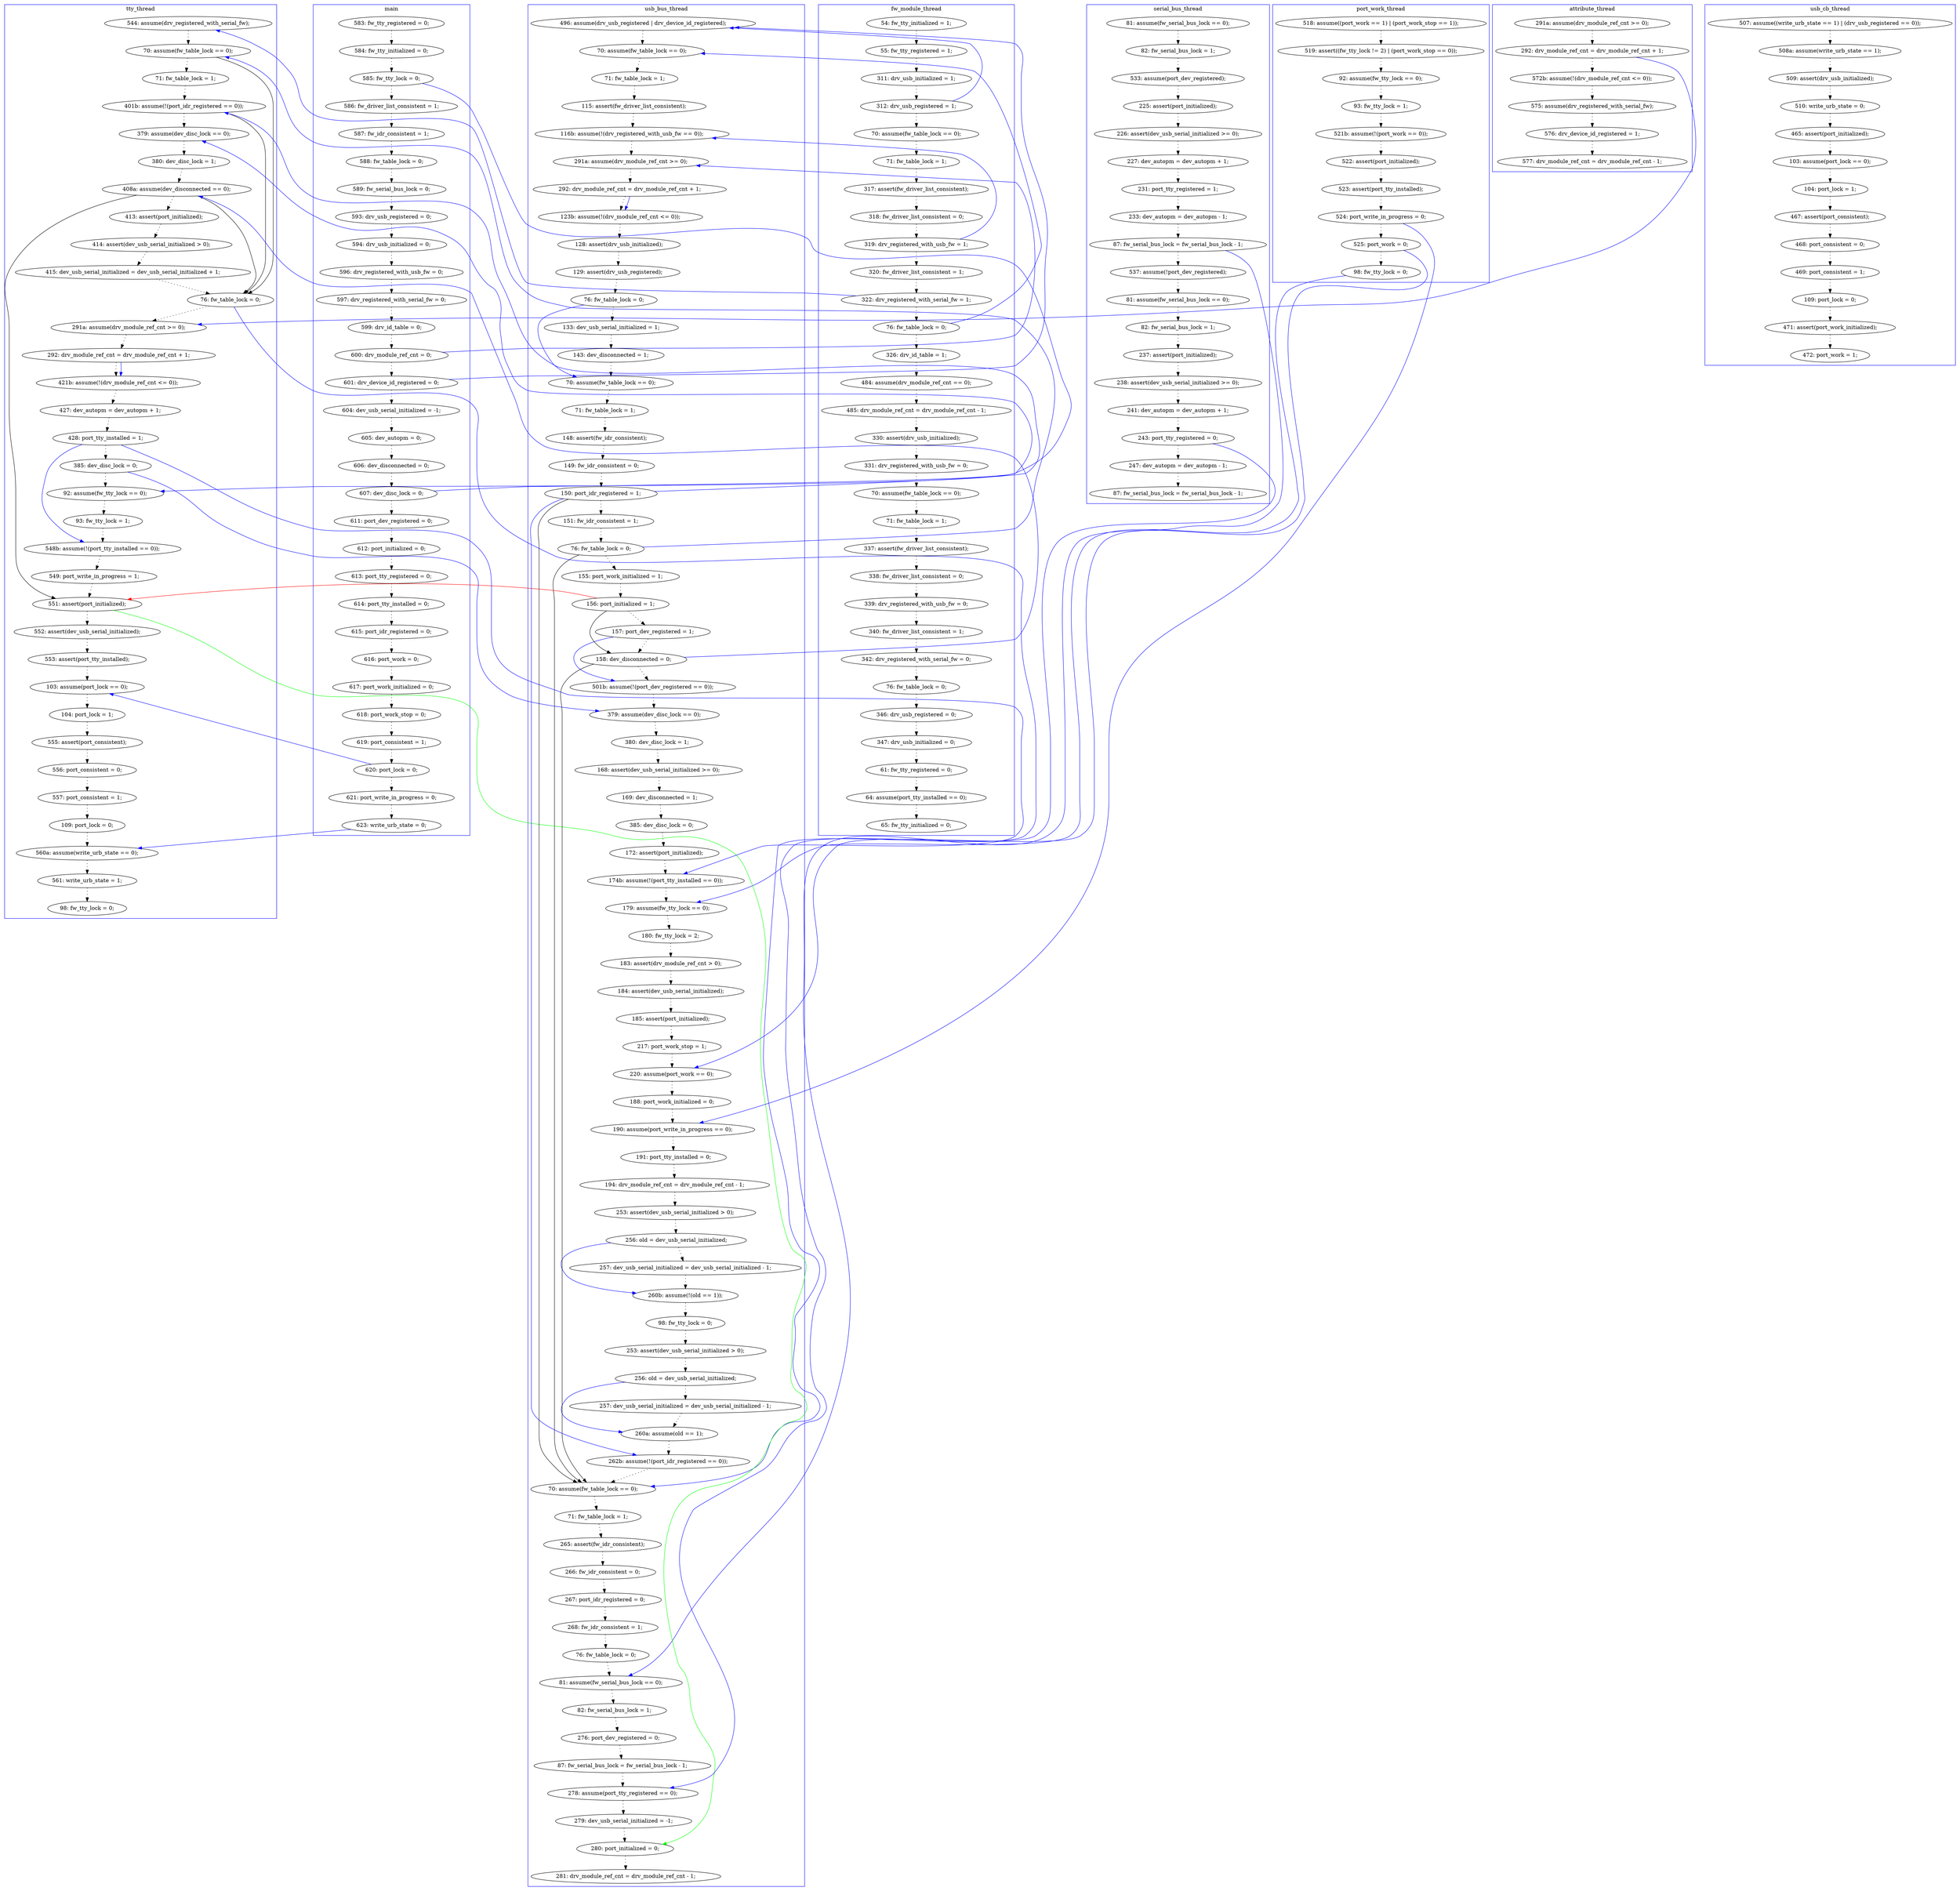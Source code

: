 digraph ProofObject {
	100 -> 152 [style = dotted, color = black]
	14 -> 75 [color = Blue, constraint = false]
	347 -> 348 [style = dotted, color = black]
	210 -> 211 [style = dotted, color = black]
	165 -> 194 [style = dotted, color = black]
	129 -> 165 [color = Blue, constraint = false]
	88 -> 95 [style = dotted, color = black]
	22 -> 23 [style = dotted, color = black]
	63 -> 128 [style = dotted, color = black]
	31 -> 235 [color = Blue, constraint = false]
	321 -> 323 [style = dotted, color = black]
	15 -> 16 [style = dotted, color = black]
	55 -> 57 [style = dotted, color = black]
	117 -> 121 [style = dotted, color = black]
	28 -> 29 [style = dotted, color = black]
	229 -> 232 [style = dotted, color = black]
	4 -> 203 [color = Blue, constraint = false]
	331 -> 332 [style = dotted, color = black]
	366 -> 367 [style = dotted, color = black]
	274 -> 287 [color = Blue, constraint = false]
	297 -> 298 [style = dotted, color = black]
	63 -> 65 [color = Blue, constraint = false]
	179 -> 182 [style = dotted, color = black]
	16 -> 17 [style = dotted, color = black]
	5 -> 6 [style = dotted, color = black]
	195 -> 199 [style = dotted, color = black]
	281 -> 282 [style = dotted, color = black]
	248 -> 249 [style = dotted, color = black]
	291 -> 292 [style = dotted, color = black]
	398 -> 399 [style = dotted, color = black]
	98 -> 127 [style = dotted, color = black]
	140 -> 144 [style = dotted, color = black]
	27 -> 28 [style = dotted, color = black]
	274 -> 277 [style = dotted, color = black]
	256 -> 258 [style = dotted, color = black]
	132 -> 135 [style = dotted, color = black]
	252 -> 253 [style = dotted, color = black]
	330 -> 331 [style = dotted, color = black]
	139 -> 140 [style = dotted, color = black]
	149 -> 347 [color = Blue, constraint = false]
	12 -> 13 [style = dotted, color = black]
	316 -> 318 [style = dotted, color = black]
	410 -> 411 [style = dotted, color = black]
	169 -> 173 [style = dotted, color = black]
	326 -> 327 [style = dotted, color = black]
	208 -> 216 [style = dotted, color = black]
	144 -> 145 [style = dotted, color = black]
	15 -> 54 [color = Blue, constraint = false]
	131 -> 132 [style = dotted, color = black]
	261 -> 262 [style = dotted, color = black]
	25 -> 26 [style = dotted, color = black]
	318 -> 319 [style = dotted, color = black]
	301 -> 305 [style = dotted, color = black]
	121 -> 123 [style = dotted, color = black]
	371 -> 372 [style = dotted, color = black]
	249 -> 251 [style = dotted, color = black]
	59 -> 63 [style = dotted, color = black]
	69 -> 71 [style = dotted, color = black]
	166 -> 213 [color = Black]
	319 -> 321 [style = dotted, color = black]
	214 -> 215 [style = dotted, color = black]
	258 -> 259 [style = dotted, color = black]
	75 -> 76 [style = dotted, color = black]
	332 -> 335 [style = dotted, color = black]
	242 -> 245 [style = dotted, color = black]
	367 -> 369 [style = dotted, color = black]
	124 -> 213 [color = Red, constraint = false]
	173 -> 178 [style = dotted, color = black]
	43 -> 44 [style = dotted, color = black]
	65 -> 66 [style = dotted, color = black]
	36 -> 38 [style = dotted, color = black]
	109 -> 110 [style = dotted, color = black]
	95 -> 98 [style = dotted, color = black]
	245 -> 248 [style = dotted, color = black]
	253 -> 256 [style = dotted, color = black]
	121 -> 152 [color = Blue, constraint = false]
	348 -> 350 [style = dotted, color = black]
	211 -> 213 [style = dotted, color = black]
	29 -> 30 [style = dotted, color = black]
	187 -> 189 [style = dotted, color = black]
	44 -> 54 [color = Blue, constraint = false]
	270 -> 271 [style = dotted, color = black]
	156 -> 173 [color = Black]
	182 -> 187 [style = dotted, color = black]
	55 -> 71 [color = Blue, constraint = false]
	83 -> 85 [style = dotted, color = black]
	407 -> 410 [style = dotted, color = black]
	215 -> 220 [style = dotted, color = black]
	285 -> 287 [style = dotted, color = black]
	271 -> 272 [style = dotted, color = black]
	24 -> 25 [style = dotted, color = black]
	76 -> 80 [style = dotted, color = black]
	29 -> 220 [color = Blue, constraint = false]
	153 -> 156 [style = dotted, color = black]
	57 -> 59 [style = dotted, color = black]
	166 -> 173 [color = Black]
	19 -> 161 [color = Blue, constraint = false]
	329 -> 330 [style = dotted, color = black]
	3 -> 4 [style = dotted, color = black]
	282 -> 285 [style = dotted, color = black]
	149 -> 352 [style = dotted, color = black]
	110 -> 112 [style = dotted, color = black]
	221 -> 224 [style = dotted, color = black]
	189 -> 192 [style = dotted, color = black]
	128 -> 376 [style = dotted, color = black]
	237 -> 240 [style = dotted, color = black]
	203 -> 204 [style = dotted, color = black]
	14 -> 15 [style = dotted, color = black]
	178 -> 179 [style = dotted, color = black]
	266 -> 267 [style = dotted, color = black]
	54 -> 65 [style = dotted, color = black]
	411 -> 416 [style = dotted, color = black]
	19 -> 20 [style = dotted, color = black]
	179 -> 182 [color = Blue, constraint = false]
	129 -> 150 [style = dotted, color = black]
	251 -> 252 [style = dotted, color = black]
	228 -> 229 [style = dotted, color = black]
	388 -> 393 [style = dotted, color = black]
	235 -> 236 [style = dotted, color = black]
	17 -> 18 [style = dotted, color = black]
	87 -> 88 [style = dotted, color = black]
	298 -> 301 [color = Blue, constraint = false]
	106 -> 109 [style = dotted, color = black]
	91 -> 109 [color = Blue, constraint = false]
	298 -> 299 [style = dotted, color = black]
	335 -> 347 [style = dotted, color = black]
	241 -> 242 [style = dotted, color = black]
	44 -> 48 [style = dotted, color = black]
	201 -> 208 [style = dotted, color = black]
	116 -> 156 [color = Blue, constraint = false]
	21 -> 22 [style = dotted, color = black]
	318 -> 321 [color = Blue, constraint = false]
	156 -> 161 [style = dotted, color = black]
	9 -> 10 [style = dotted, color = black]
	279 -> 280 [style = dotted, color = black]
	220 -> 221 [style = dotted, color = black]
	273 -> 274 [style = dotted, color = black]
	236 -> 264 [style = dotted, color = black]
	49 -> 51 [style = dotted, color = black]
	204 -> 210 [style = dotted, color = black]
	80 -> 83 [style = dotted, color = black]
	2 -> 3 [style = dotted, color = black]
	396 -> 397 [style = dotted, color = black]
	127 -> 183 [style = dotted, color = black]
	76 -> 80 [color = Blue, constraint = false]
	8 -> 9 [style = dotted, color = black]
	135 -> 138 [style = dotted, color = black]
	240 -> 241 [style = dotted, color = black]
	199 -> 201 [style = dotted, color = black]
	152 -> 173 [color = Black]
	350 -> 355 [style = dotted, color = black]
	387 -> 408 [style = dotted, color = black]
	394 -> 396 [style = dotted, color = black]
	323 -> 326 [style = dotted, color = black]
	116 -> 326 [color = Black]
	358 -> 359 [style = dotted, color = black]
	299 -> 301 [style = dotted, color = black]
	305 -> 316 [style = dotted, color = black]
	355 -> 371 [style = dotted, color = black]
	162 -> 166 [style = dotted, color = black]
	26 -> 27 [style = dotted, color = black]
	194 -> 195 [style = dotted, color = black]
	161 -> 162 [style = dotted, color = black]
	114 -> 116 [style = dotted, color = black]
	116 -> 117 [style = dotted, color = black]
	6 -> 7 [style = dotted, color = black]
	399 -> 400 [style = dotted, color = black]
	145 -> 149 [style = dotted, color = black]
	267 -> 270 [style = dotted, color = black]
	167 -> 168 [style = dotted, color = black]
	287 -> 289 [style = dotted, color = black]
	290 -> 291 [style = dotted, color = black]
	225 -> 278 [style = dotted, color = black]
	53 -> 55 [style = dotted, color = black]
	224 -> 228 [style = dotted, color = black]
	376 -> 377 [style = dotted, color = black]
	51 -> 53 [style = dotted, color = black]
	289 -> 290 [style = dotted, color = black]
	18 -> 19 [style = dotted, color = black]
	121 -> 326 [color = Black]
	138 -> 139 [style = dotted, color = black]
	88 -> 178 [color = Blue, constraint = false]
	150 -> 165 [style = dotted, color = black]
	213 -> 374 [color = Green, constraint = false]
	150 -> 326 [color = Black]
	216 -> 225 [style = dotted, color = black]
	85 -> 91 [style = dotted, color = black]
	23 -> 24 [style = dotted, color = black]
	416 -> 418 [style = dotted, color = black]
	374 -> 375 [style = dotted, color = black]
	11 -> 12 [style = dotted, color = black]
	272 -> 273 [style = dotted, color = black]
	30 -> 31 [style = dotted, color = black]
	377 -> 383 [style = dotted, color = black]
	192 -> 203 [style = dotted, color = black]
	369 -> 370 [style = dotted, color = black]
	71 -> 75 [style = dotted, color = black]
	262 -> 266 [style = dotted, color = black]
	20 -> 21 [style = dotted, color = black]
	352 -> 358 [style = dotted, color = black]
	116 -> 323 [color = Blue, constraint = false]
	370 -> 371 [color = Blue, constraint = false]
	372 -> 374 [style = dotted, color = black]
	66 -> 69 [style = dotted, color = black]
	124 -> 129 [style = dotted, color = black]
	400 -> 407 [style = dotted, color = black]
	91 -> 96 [style = dotted, color = black]
	59 -> 100 [color = Blue, constraint = false]
	213 -> 214 [style = dotted, color = black]
	393 -> 394 [style = dotted, color = black]
	383 -> 388 [style = dotted, color = black]
	7 -> 8 [style = dotted, color = black]
	4 -> 5 [style = dotted, color = black]
	280 -> 281 [style = dotted, color = black]
	152 -> 153 [style = dotted, color = black]
	278 -> 279 [style = dotted, color = black]
	124 -> 150 [color = Black]
	150 -> 166 [color = Blue, constraint = false]
	370 -> 387 [style = dotted, color = black]
	327 -> 329 [style = dotted, color = black]
	359 -> 366 [style = dotted, color = black]
	292 -> 297 [style = dotted, color = black]
	189 -> 225 [color = Blue, constraint = false]
	232 -> 235 [style = dotted, color = black]
	189 -> 210 [color = Blue, constraint = false]
	173 -> 326 [color = Blue, constraint = false]
	13 -> 14 [style = dotted, color = black]
	273 -> 290 [color = Blue, constraint = false]
	38 -> 43 [style = dotted, color = black]
	112 -> 114 [style = dotted, color = black]
	123 -> 124 [style = dotted, color = black]
	96 -> 106 [style = dotted, color = black]
	418 -> 420 [style = dotted, color = black]
	192 -> 194 [color = Blue, constraint = false]
	10 -> 11 [style = dotted, color = black]
	397 -> 398 [style = dotted, color = black]
	166 -> 167 [style = dotted, color = black]
	48 -> 49 [style = dotted, color = black]
	277 -> 278 [color = Blue, constraint = false]
	168 -> 169 [style = dotted, color = black]
	subgraph cluster0 {
		label = main
		color = blue
		13  [label = "599: drv_id_table = 0;"]
		14  [label = "600: drv_module_ref_cnt = 0;"]
		27  [label = "618: port_work_stop = 0;"]
		2  [label = "583: fw_tty_registered = 0;"]
		30  [label = "621: port_write_in_progress = 0;"]
		5  [label = "586: fw_driver_list_consistent = 1;"]
		7  [label = "588: fw_table_lock = 0;"]
		31  [label = "623: write_urb_state = 0;"]
		9  [label = "593: drv_usb_registered = 0;"]
		12  [label = "597: drv_registered_with_serial_fw = 0;"]
		15  [label = "601: drv_device_id_registered = 0;"]
		16  [label = "604: dev_usb_serial_initialized = -1;"]
		3  [label = "584: fw_tty_initialized = 0;"]
		20  [label = "611: port_dev_registered = 0;"]
		18  [label = "606: dev_disconnected = 0;"]
		10  [label = "594: drv_usb_initialized = 0;"]
		8  [label = "589: fw_serial_bus_lock = 0;"]
		11  [label = "596: drv_registered_with_usb_fw = 0;"]
		25  [label = "616: port_work = 0;"]
		24  [label = "615: port_idr_registered = 0;"]
		26  [label = "617: port_work_initialized = 0;"]
		21  [label = "612: port_initialized = 0;"]
		22  [label = "613: port_tty_registered = 0;"]
		19  [label = "607: dev_disc_lock = 0;"]
		28  [label = "619: port_consistent = 1;"]
		4  [label = "585: fw_tty_lock = 0;"]
		6  [label = "587: fw_idr_consistent = 1;"]
		17  [label = "605: dev_autopm = 0;"]
		29  [label = "620: port_lock = 0;"]
		23  [label = "614: port_tty_installed = 0;"]
	}
	subgraph cluster6 {
		label = usb_cb_thread
		color = blue
		240  [label = "508a: assume(write_urb_state == 1);"]
		249  [label = "104: port_lock = 1;"]
		252  [label = "468: port_consistent = 0;"]
		253  [label = "469: port_consistent = 1;"]
		251  [label = "467: assert(port_consistent);"]
		256  [label = "109: port_lock = 0;"]
		248  [label = "103: assume(port_lock == 0);"]
		241  [label = "509: assert(drv_usb_initialized);"]
		258  [label = "471: assert(port_work_initialized);"]
		237  [label = "507: assume((write_urb_state == 1) | (drv_usb_registered == 0));"]
		242  [label = "510: write_urb_state = 0;"]
		259  [label = "472: port_work = 1;"]
		245  [label = "465: assert(port_initialized);"]
	}
	subgraph cluster7 {
		label = port_work_thread
		color = blue
		262  [label = "519: assert((fw_tty_lock != 2) | (port_work_stop == 0));"]
		271  [label = "522: assert(port_initialized);"]
		277  [label = "98: fw_tty_lock = 0;"]
		266  [label = "92: assume(fw_tty_lock == 0);"]
		272  [label = "523: assert(port_tty_installed);"]
		261  [label = "518: assume((port_work == 1) | (port_work_stop == 1));"]
		273  [label = "524: port_write_in_progress = 0;"]
		270  [label = "521b: assume(!(port_work == 0));"]
		274  [label = "525: port_work = 0;"]
		267  [label = "93: fw_tty_lock = 1;"]
	}
	subgraph cluster1 {
		label = fw_module_thread
		color = blue
		393  [label = "70: assume(fw_table_lock == 0);"]
		407  [label = "76: fw_table_lock = 0;"]
		49  [label = "71: fw_table_lock = 1;"]
		383  [label = "330: assert(drv_usb_initialized);"]
		128  [label = "326: drv_id_table = 1;"]
		420  [label = "65: fw_tty_initialized = 0;"]
		51  [label = "317: assert(fw_driver_list_consistent);"]
		43  [label = "311: drv_usb_initialized = 1;"]
		53  [label = "318: fw_driver_list_consistent = 0;"]
		418  [label = "64: assume(port_tty_installed == 0);"]
		411  [label = "347: drv_usb_initialized = 0;"]
		399  [label = "340: fw_driver_list_consistent = 1;"]
		38  [label = "55: fw_tty_registered = 1;"]
		388  [label = "331: drv_registered_with_usb_fw = 0;"]
		416  [label = "61: fw_tty_registered = 0;"]
		48  [label = "70: assume(fw_table_lock == 0);"]
		55  [label = "319: drv_registered_with_usb_fw = 1;"]
		377  [label = "485: drv_module_ref_cnt = drv_module_ref_cnt - 1;"]
		376  [label = "484: assume(drv_module_ref_cnt == 0);"]
		394  [label = "71: fw_table_lock = 1;"]
		44  [label = "312: drv_usb_registered = 1;"]
		410  [label = "346: drv_usb_registered = 0;"]
		396  [label = "337: assert(fw_driver_list_consistent);"]
		57  [label = "320: fw_driver_list_consistent = 1;"]
		400  [label = "342: drv_registered_with_serial_fw = 0;"]
		398  [label = "339: drv_registered_with_usb_fw = 0;"]
		59  [label = "322: drv_registered_with_serial_fw = 1;"]
		63  [label = "76: fw_table_lock = 0;"]
		397  [label = "338: fw_driver_list_consistent = 0;"]
		36  [label = "54: fw_tty_initialized = 1;"]
	}
	subgraph cluster4 {
		label = tty_thread
		color = blue
		228  [label = "556: port_consistent = 0;"]
		166  [label = "408a: assume(dev_disconnected == 0);"]
		203  [label = "92: assume(fw_tty_lock == 0);"]
		187  [label = "427: dev_autopm = dev_autopm + 1;"]
		236  [label = "561: write_urb_state = 1;"]
		156  [label = "401b: assume(!(port_idr_registered == 0));"]
		169  [label = "415: dev_usb_serial_initialized = dev_usb_serial_initialized + 1;"]
		210  [label = "548b: assume(!(port_tty_installed == 0));"]
		220  [label = "103: assume(port_lock == 0);"]
		182  [label = "421b: assume(!(drv_module_ref_cnt <= 0));"]
		189  [label = "428: port_tty_installed = 1;"]
		179  [label = "292: drv_module_ref_cnt = drv_module_ref_cnt + 1;"]
		162  [label = "380: dev_disc_lock = 1;"]
		192  [label = "385: dev_disc_lock = 0;"]
		232  [label = "109: port_lock = 0;"]
		153  [label = "71: fw_table_lock = 1;"]
		215  [label = "553: assert(port_tty_installed);"]
		264  [label = "98: fw_tty_lock = 0;"]
		229  [label = "557: port_consistent = 1;"]
		213  [label = "551: assert(port_initialized);"]
		100  [label = "544: assume(drv_registered_with_serial_fw);"]
		211  [label = "549: port_write_in_progress = 1;"]
		152  [label = "70: assume(fw_table_lock == 0);"]
		214  [label = "552: assert(dev_usb_serial_initialized);"]
		235  [label = "560a: assume(write_urb_state == 0);"]
		173  [label = "76: fw_table_lock = 0;"]
		168  [label = "414: assert(dev_usb_serial_initialized > 0);"]
		204  [label = "93: fw_tty_lock = 1;"]
		221  [label = "104: port_lock = 1;"]
		167  [label = "413: assert(port_initialized);"]
		161  [label = "379: assume(dev_disc_lock == 0);"]
		178  [label = "291a: assume(drv_module_ref_cnt >= 0);"]
		224  [label = "555: assert(port_consistent);"]
	}
	subgraph cluster5 {
		label = attribute_thread
		color = blue
		127  [label = "576: drv_device_id_registered = 1;"]
		88  [label = "292: drv_module_ref_cnt = drv_module_ref_cnt + 1;"]
		87  [label = "291a: assume(drv_module_ref_cnt >= 0);"]
		95  [label = "572b: assume(!(drv_module_ref_cnt <= 0));"]
		98  [label = "575: assume(drv_registered_with_serial_fw);"]
		183  [label = "577: drv_module_ref_cnt = drv_module_ref_cnt - 1;"]
	}
	subgraph cluster3 {
		label = serial_bus_thread
		color = blue
		366  [label = "237: assert(port_initialized);"]
		370  [label = "243: port_tty_registered = 0;"]
		367  [label = "238: assert(dev_usb_serial_initialized >= 0);"]
		145  [label = "233: dev_autopm = dev_autopm - 1;"]
		369  [label = "241: dev_autopm = dev_autopm + 1;"]
		144  [label = "231: port_tty_registered = 1;"]
		358  [label = "81: assume(fw_serial_bus_lock == 0);"]
		135  [label = "533: assume(port_dev_registered);"]
		139  [label = "226: assert(dev_usb_serial_initialized >= 0);"]
		138  [label = "225: assert(port_initialized);"]
		131  [label = "81: assume(fw_serial_bus_lock == 0);"]
		149  [label = "87: fw_serial_bus_lock = fw_serial_bus_lock - 1;"]
		132  [label = "82: fw_serial_bus_lock = 1;"]
		140  [label = "227: dev_autopm = dev_autopm + 1;"]
		352  [label = "537: assume(!port_dev_registered);"]
		359  [label = "82: fw_serial_bus_lock = 1;"]
		387  [label = "247: dev_autopm = dev_autopm - 1;"]
		408  [label = "87: fw_serial_bus_lock = fw_serial_bus_lock - 1;"]
	}
	subgraph cluster2 {
		label = usb_bus_thread
		color = blue
		165  [label = "501b: assume(!(port_dev_registered == 0));"]
		316  [label = "253: assert(dev_usb_serial_initialized > 0);"]
		327  [label = "71: fw_table_lock = 1;"]
		123  [label = "155: port_work_initialized = 1;"]
		199  [label = "168: assert(dev_usb_serial_initialized >= 0);"]
		109  [label = "70: assume(fw_table_lock == 0);"]
		289  [label = "188: port_work_initialized = 0;"]
		281  [label = "184: assert(dev_usb_serial_initialized);"]
		331  [label = "267: port_idr_registered = 0;"]
		75  [label = "291a: assume(drv_module_ref_cnt >= 0);"]
		374  [label = "280: port_initialized = 0;"]
		71  [label = "116b: assume(!(drv_registered_with_usb_fw == 0));"]
		124  [label = "156: port_initialized = 1;"]
		332  [label = "268: fw_idr_consistent = 1;"]
		110  [label = "71: fw_table_lock = 1;"]
		291  [label = "191: port_tty_installed = 0;"]
		298  [label = "256: old = dev_usb_serial_initialized;"]
		305  [label = "98: fw_tty_lock = 0;"]
		96  [label = "133: dev_usb_serial_initialized = 1;"]
		117  [label = "151: fw_idr_consistent = 1;"]
		297  [label = "253: assert(dev_usb_serial_initialized > 0);"]
		347  [label = "81: assume(fw_serial_bus_lock == 0);"]
		290  [label = "190: assume(port_write_in_progress == 0);"]
		112  [label = "148: assert(fw_idr_consistent);"]
		216  [label = "172: assert(port_initialized);"]
		121  [label = "76: fw_table_lock = 0;"]
		330  [label = "266: fw_idr_consistent = 0;"]
		225  [label = "174b: assume(!(port_tty_installed == 0));"]
		91  [label = "76: fw_table_lock = 0;"]
		116  [label = "150: port_idr_registered = 1;"]
		318  [label = "256: old = dev_usb_serial_initialized;"]
		85  [label = "129: assert(drv_usb_registered);"]
		76  [label = "292: drv_module_ref_cnt = drv_module_ref_cnt + 1;"]
		301  [label = "260b: assume(!(old == 1));"]
		287  [label = "220: assume(port_work == 0);"]
		372  [label = "279: dev_usb_serial_initialized = -1;"]
		201  [label = "169: dev_disconnected = 1;"]
		129  [label = "157: port_dev_registered = 1;"]
		292  [label = "194: drv_module_ref_cnt = drv_module_ref_cnt - 1;"]
		208  [label = "385: dev_disc_lock = 0;"]
		150  [label = "158: dev_disconnected = 0;"]
		65  [label = "70: assume(fw_table_lock == 0);"]
		282  [label = "185: assert(port_initialized);"]
		278  [label = "179: assume(fw_tty_lock == 0);"]
		323  [label = "262b: assume(!(port_idr_registered == 0));"]
		355  [label = "87: fw_serial_bus_lock = fw_serial_bus_lock - 1;"]
		83  [label = "128: assert(drv_usb_initialized);"]
		371  [label = "278: assume(port_tty_registered == 0);"]
		335  [label = "76: fw_table_lock = 0;"]
		329  [label = "265: assert(fw_idr_consistent);"]
		299  [label = "257: dev_usb_serial_initialized = dev_usb_serial_initialized - 1;"]
		375  [label = "281: drv_module_ref_cnt = drv_module_ref_cnt - 1;"]
		106  [label = "143: dev_disconnected = 1;"]
		114  [label = "149: fw_idr_consistent = 0;"]
		348  [label = "82: fw_serial_bus_lock = 1;"]
		69  [label = "115: assert(fw_driver_list_consistent);"]
		54  [label = "496: assume(drv_usb_registered | drv_device_id_registered);"]
		280  [label = "183: assert(drv_module_ref_cnt > 0);"]
		319  [label = "257: dev_usb_serial_initialized = dev_usb_serial_initialized - 1;"]
		321  [label = "260a: assume(old == 1);"]
		350  [label = "276: port_dev_registered = 0;"]
		326  [label = "70: assume(fw_table_lock == 0);"]
		66  [label = "71: fw_table_lock = 1;"]
		279  [label = "180: fw_tty_lock = 2;"]
		285  [label = "217: port_work_stop = 1;"]
		80  [label = "123b: assume(!(drv_module_ref_cnt <= 0));"]
		194  [label = "379: assume(dev_disc_lock == 0);"]
		195  [label = "380: dev_disc_lock = 1;"]
	}
}